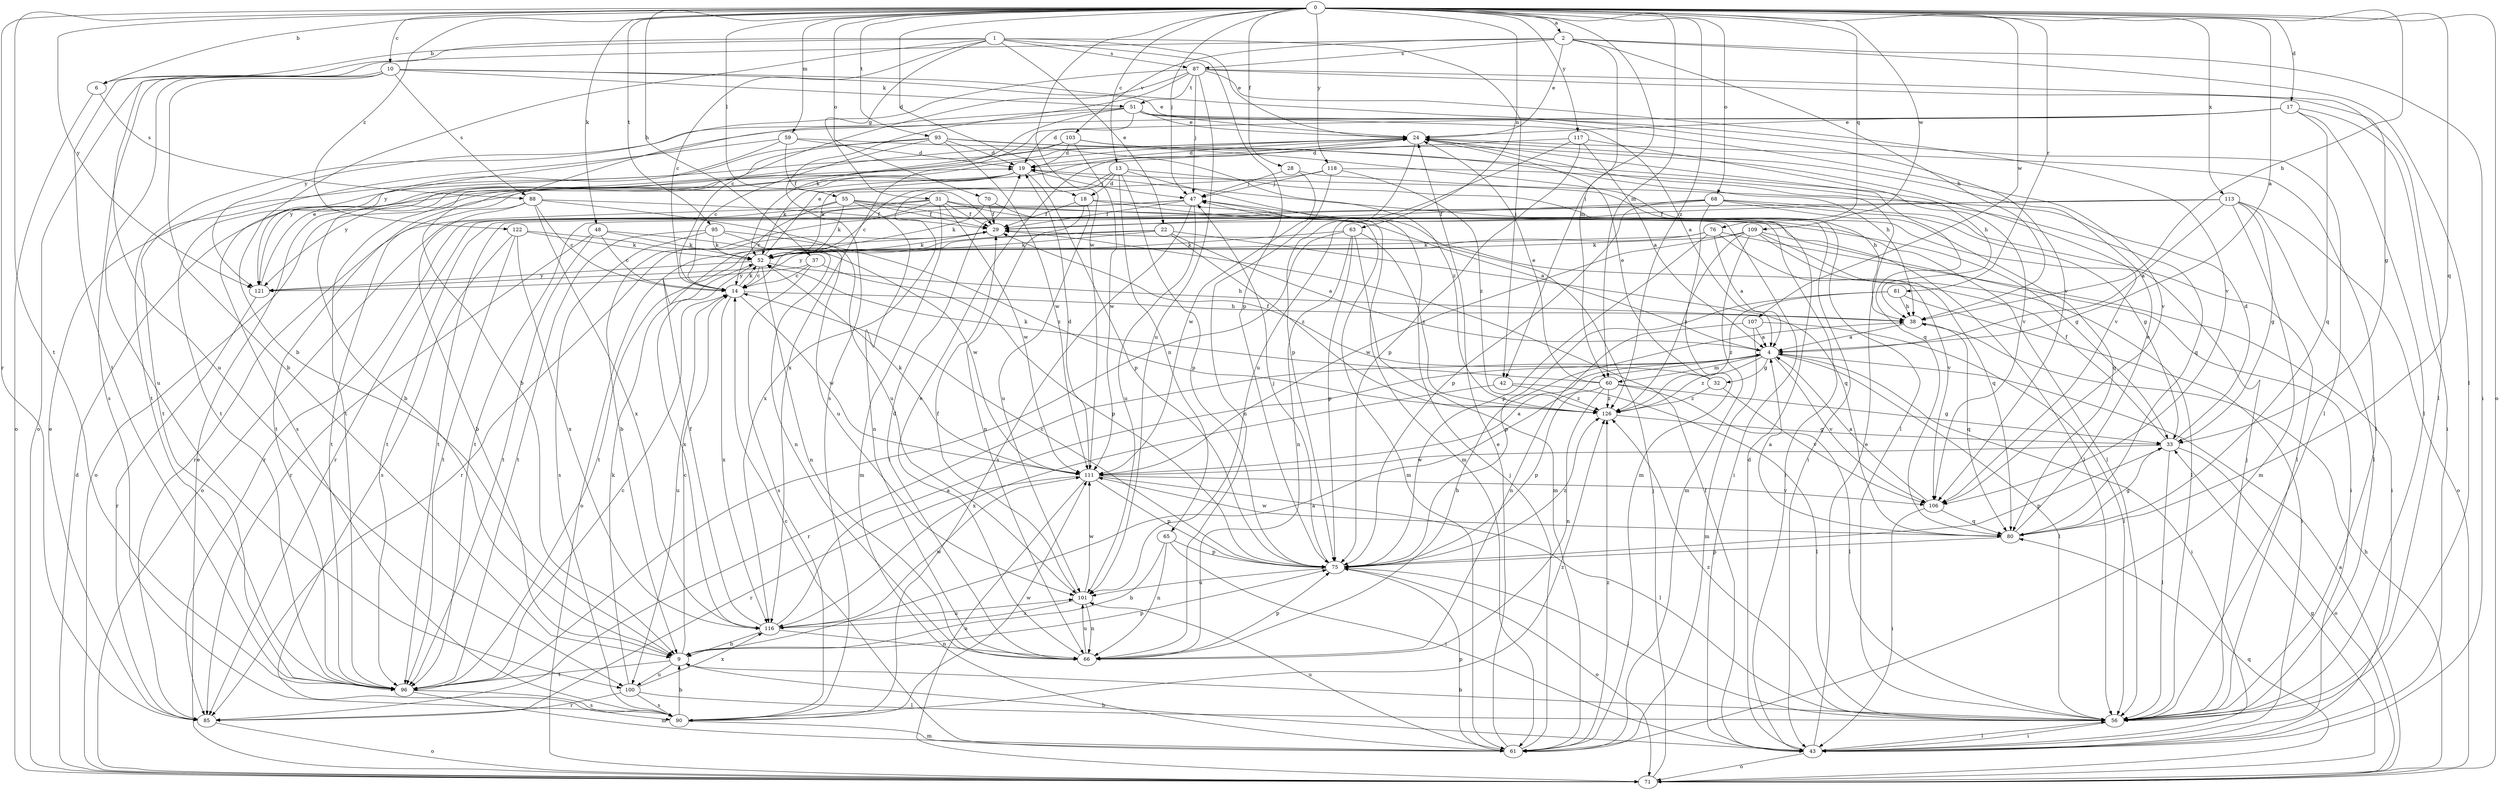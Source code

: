 strict digraph  {
0;
1;
2;
4;
6;
9;
10;
13;
14;
17;
18;
19;
22;
24;
28;
29;
31;
32;
33;
37;
38;
42;
43;
47;
48;
51;
52;
55;
56;
59;
60;
61;
63;
65;
66;
68;
70;
71;
75;
76;
80;
81;
85;
87;
88;
90;
93;
95;
96;
100;
101;
103;
106;
107;
109;
111;
113;
116;
117;
118;
121;
122;
126;
0 -> 2  [label=a];
0 -> 4  [label=a];
0 -> 6  [label=b];
0 -> 10  [label=c];
0 -> 13  [label=c];
0 -> 17  [label=d];
0 -> 18  [label=d];
0 -> 28  [label=f];
0 -> 37  [label=h];
0 -> 38  [label=h];
0 -> 42  [label=i];
0 -> 47  [label=j];
0 -> 48  [label=k];
0 -> 55  [label=l];
0 -> 59  [label=m];
0 -> 60  [label=m];
0 -> 63  [label=n];
0 -> 68  [label=o];
0 -> 70  [label=o];
0 -> 71  [label=o];
0 -> 76  [label=q];
0 -> 80  [label=q];
0 -> 81  [label=r];
0 -> 85  [label=r];
0 -> 93  [label=t];
0 -> 95  [label=t];
0 -> 96  [label=t];
0 -> 107  [label=w];
0 -> 109  [label=w];
0 -> 111  [label=w];
0 -> 113  [label=x];
0 -> 117  [label=y];
0 -> 118  [label=y];
0 -> 121  [label=y];
0 -> 122  [label=z];
0 -> 126  [label=z];
1 -> 6  [label=b];
1 -> 9  [label=b];
1 -> 14  [label=c];
1 -> 22  [label=e];
1 -> 24  [label=e];
1 -> 31  [label=g];
1 -> 42  [label=i];
1 -> 75  [label=p];
1 -> 87  [label=s];
1 -> 96  [label=t];
2 -> 24  [label=e];
2 -> 38  [label=h];
2 -> 43  [label=i];
2 -> 56  [label=l];
2 -> 60  [label=m];
2 -> 87  [label=s];
2 -> 100  [label=u];
2 -> 103  [label=v];
4 -> 32  [label=g];
4 -> 43  [label=i];
4 -> 56  [label=l];
4 -> 60  [label=m];
4 -> 85  [label=r];
4 -> 106  [label=v];
4 -> 126  [label=z];
6 -> 71  [label=o];
6 -> 88  [label=s];
9 -> 4  [label=a];
9 -> 14  [label=c];
9 -> 75  [label=p];
9 -> 96  [label=t];
9 -> 100  [label=u];
10 -> 9  [label=b];
10 -> 24  [label=e];
10 -> 51  [label=k];
10 -> 71  [label=o];
10 -> 88  [label=s];
10 -> 90  [label=s];
10 -> 100  [label=u];
10 -> 106  [label=v];
13 -> 14  [label=c];
13 -> 18  [label=d];
13 -> 43  [label=i];
13 -> 52  [label=k];
13 -> 61  [label=m];
13 -> 65  [label=n];
13 -> 75  [label=p];
14 -> 38  [label=h];
14 -> 52  [label=k];
14 -> 100  [label=u];
14 -> 111  [label=w];
14 -> 116  [label=x];
17 -> 24  [label=e];
17 -> 43  [label=i];
17 -> 56  [label=l];
17 -> 80  [label=q];
17 -> 116  [label=x];
17 -> 121  [label=y];
18 -> 29  [label=f];
18 -> 56  [label=l];
18 -> 61  [label=m];
18 -> 66  [label=n];
18 -> 101  [label=u];
19 -> 47  [label=j];
19 -> 52  [label=k];
19 -> 71  [label=o];
19 -> 75  [label=p];
19 -> 96  [label=t];
19 -> 121  [label=y];
22 -> 4  [label=a];
22 -> 52  [label=k];
22 -> 71  [label=o];
22 -> 80  [label=q];
22 -> 96  [label=t];
22 -> 126  [label=z];
24 -> 19  [label=d];
24 -> 56  [label=l];
24 -> 75  [label=p];
24 -> 80  [label=q];
28 -> 38  [label=h];
28 -> 47  [label=j];
28 -> 111  [label=w];
29 -> 52  [label=k];
29 -> 85  [label=r];
31 -> 9  [label=b];
31 -> 29  [label=f];
31 -> 43  [label=i];
31 -> 56  [label=l];
31 -> 61  [label=m];
31 -> 71  [label=o];
31 -> 85  [label=r];
31 -> 111  [label=w];
32 -> 24  [label=e];
32 -> 29  [label=f];
32 -> 106  [label=v];
32 -> 126  [label=z];
33 -> 19  [label=d];
33 -> 29  [label=f];
33 -> 56  [label=l];
33 -> 71  [label=o];
33 -> 75  [label=p];
33 -> 111  [label=w];
37 -> 14  [label=c];
37 -> 75  [label=p];
37 -> 90  [label=s];
37 -> 121  [label=y];
38 -> 4  [label=a];
38 -> 80  [label=q];
42 -> 56  [label=l];
42 -> 116  [label=x];
42 -> 126  [label=z];
43 -> 9  [label=b];
43 -> 19  [label=d];
43 -> 24  [label=e];
43 -> 29  [label=f];
43 -> 56  [label=l];
43 -> 71  [label=o];
47 -> 29  [label=f];
47 -> 85  [label=r];
47 -> 90  [label=s];
47 -> 96  [label=t];
47 -> 101  [label=u];
48 -> 14  [label=c];
48 -> 52  [label=k];
48 -> 66  [label=n];
48 -> 85  [label=r];
48 -> 96  [label=t];
51 -> 4  [label=a];
51 -> 9  [label=b];
51 -> 19  [label=d];
51 -> 24  [label=e];
51 -> 52  [label=k];
51 -> 56  [label=l];
51 -> 96  [label=t];
51 -> 106  [label=v];
52 -> 14  [label=c];
52 -> 24  [label=e];
52 -> 38  [label=h];
52 -> 66  [label=n];
52 -> 116  [label=x];
52 -> 121  [label=y];
55 -> 4  [label=a];
55 -> 14  [label=c];
55 -> 29  [label=f];
55 -> 33  [label=g];
55 -> 52  [label=k];
55 -> 66  [label=n];
55 -> 96  [label=t];
56 -> 9  [label=b];
56 -> 43  [label=i];
56 -> 47  [label=j];
56 -> 126  [label=z];
59 -> 19  [label=d];
59 -> 29  [label=f];
59 -> 90  [label=s];
59 -> 96  [label=t];
59 -> 126  [label=z];
60 -> 24  [label=e];
60 -> 33  [label=g];
60 -> 52  [label=k];
60 -> 56  [label=l];
60 -> 66  [label=n];
60 -> 75  [label=p];
60 -> 126  [label=z];
61 -> 14  [label=c];
61 -> 24  [label=e];
61 -> 47  [label=j];
61 -> 75  [label=p];
61 -> 101  [label=u];
61 -> 126  [label=z];
63 -> 52  [label=k];
63 -> 61  [label=m];
63 -> 66  [label=n];
63 -> 75  [label=p];
63 -> 96  [label=t];
63 -> 126  [label=z];
65 -> 9  [label=b];
65 -> 43  [label=i];
65 -> 66  [label=n];
65 -> 75  [label=p];
66 -> 19  [label=d];
66 -> 24  [label=e];
66 -> 38  [label=h];
66 -> 75  [label=p];
66 -> 101  [label=u];
68 -> 29  [label=f];
68 -> 33  [label=g];
68 -> 56  [label=l];
68 -> 61  [label=m];
68 -> 75  [label=p];
68 -> 80  [label=q];
68 -> 96  [label=t];
70 -> 29  [label=f];
70 -> 43  [label=i];
70 -> 52  [label=k];
71 -> 4  [label=a];
71 -> 19  [label=d];
71 -> 24  [label=e];
71 -> 33  [label=g];
71 -> 38  [label=h];
71 -> 47  [label=j];
71 -> 80  [label=q];
75 -> 14  [label=c];
75 -> 47  [label=j];
75 -> 56  [label=l];
75 -> 71  [label=o];
75 -> 101  [label=u];
75 -> 126  [label=z];
76 -> 4  [label=a];
76 -> 43  [label=i];
76 -> 52  [label=k];
76 -> 75  [label=p];
76 -> 106  [label=v];
76 -> 121  [label=y];
80 -> 4  [label=a];
80 -> 24  [label=e];
80 -> 33  [label=g];
80 -> 75  [label=p];
80 -> 111  [label=w];
81 -> 38  [label=h];
81 -> 43  [label=i];
81 -> 75  [label=p];
81 -> 126  [label=z];
85 -> 24  [label=e];
85 -> 71  [label=o];
87 -> 14  [label=c];
87 -> 33  [label=g];
87 -> 47  [label=j];
87 -> 56  [label=l];
87 -> 90  [label=s];
87 -> 101  [label=u];
87 -> 106  [label=v];
87 -> 121  [label=y];
87 -> 51  [label=t];
88 -> 9  [label=b];
88 -> 14  [label=c];
88 -> 29  [label=f];
88 -> 85  [label=r];
88 -> 101  [label=u];
88 -> 116  [label=x];
90 -> 9  [label=b];
90 -> 61  [label=m];
90 -> 111  [label=w];
90 -> 126  [label=z];
93 -> 9  [label=b];
93 -> 14  [label=c];
93 -> 19  [label=d];
93 -> 56  [label=l];
93 -> 96  [label=t];
93 -> 106  [label=v];
93 -> 111  [label=w];
95 -> 52  [label=k];
95 -> 90  [label=s];
95 -> 96  [label=t];
95 -> 101  [label=u];
95 -> 126  [label=z];
96 -> 14  [label=c];
96 -> 61  [label=m];
96 -> 90  [label=s];
100 -> 52  [label=k];
100 -> 56  [label=l];
100 -> 85  [label=r];
100 -> 90  [label=s];
100 -> 116  [label=x];
101 -> 29  [label=f];
101 -> 66  [label=n];
101 -> 111  [label=w];
101 -> 116  [label=x];
103 -> 19  [label=d];
103 -> 38  [label=h];
103 -> 96  [label=t];
103 -> 106  [label=v];
103 -> 111  [label=w];
103 -> 121  [label=y];
106 -> 4  [label=a];
106 -> 43  [label=i];
106 -> 80  [label=q];
107 -> 4  [label=a];
107 -> 56  [label=l];
107 -> 61  [label=m];
107 -> 66  [label=n];
109 -> 43  [label=i];
109 -> 52  [label=k];
109 -> 56  [label=l];
109 -> 61  [label=m];
109 -> 80  [label=q];
109 -> 111  [label=w];
109 -> 126  [label=z];
111 -> 4  [label=a];
111 -> 19  [label=d];
111 -> 52  [label=k];
111 -> 56  [label=l];
111 -> 71  [label=o];
111 -> 75  [label=p];
111 -> 85  [label=r];
111 -> 106  [label=v];
113 -> 4  [label=a];
113 -> 29  [label=f];
113 -> 33  [label=g];
113 -> 56  [label=l];
113 -> 61  [label=m];
113 -> 71  [label=o];
113 -> 96  [label=t];
116 -> 4  [label=a];
116 -> 9  [label=b];
116 -> 29  [label=f];
116 -> 66  [label=n];
116 -> 101  [label=u];
116 -> 111  [label=w];
117 -> 4  [label=a];
117 -> 19  [label=d];
117 -> 38  [label=h];
117 -> 75  [label=p];
117 -> 101  [label=u];
118 -> 47  [label=j];
118 -> 66  [label=n];
118 -> 80  [label=q];
118 -> 116  [label=x];
118 -> 126  [label=z];
121 -> 24  [label=e];
121 -> 85  [label=r];
122 -> 52  [label=k];
122 -> 90  [label=s];
122 -> 96  [label=t];
122 -> 111  [label=w];
122 -> 116  [label=x];
126 -> 33  [label=g];
}
